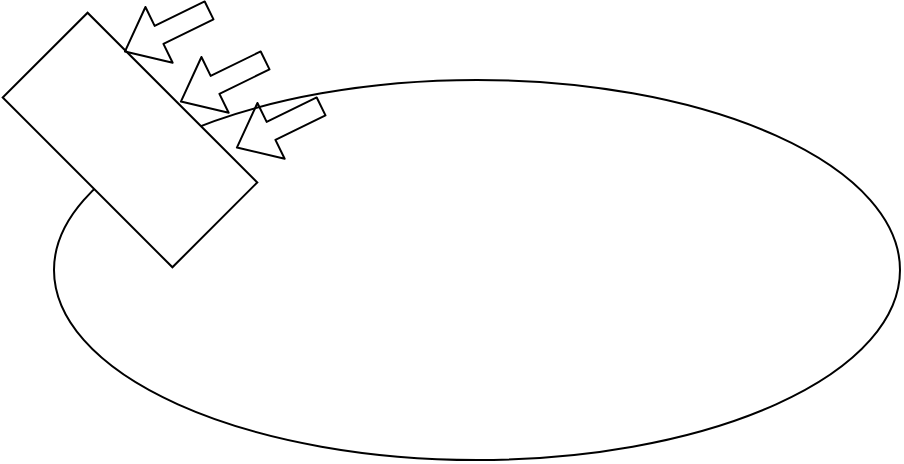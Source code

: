 <mxfile version="13.1.3">
    <diagram id="6hGFLwfOUW9BJ-s0fimq" name="Page-1">
        <mxGraphModel dx="1026" dy="530" grid="0" gridSize="10" guides="1" tooltips="1" connect="1" arrows="1" fold="1" page="0" pageScale="1" pageWidth="827" pageHeight="1169" math="0" shadow="0">
            <root>
                <mxCell id="0"/>
                <mxCell id="1" parent="0"/>
                <mxCell id="10" value="" style="ellipse;whiteSpace=wrap;html=1;" vertex="1" parent="1">
                    <mxGeometry x="202" y="151" width="423" height="190" as="geometry"/>
                </mxCell>
                <mxCell id="11" value="" style="rounded=0;whiteSpace=wrap;html=1;rotation=45;" vertex="1" parent="1">
                    <mxGeometry x="180" y="151" width="120" height="60" as="geometry"/>
                </mxCell>
                <mxCell id="12" value="" style="shape=flexArrow;endArrow=classic;html=1;" edge="1" parent="1">
                    <mxGeometry width="50" height="50" relative="1" as="geometry">
                        <mxPoint x="280" y="116" as="sourcePoint"/>
                        <mxPoint x="237" y="137" as="targetPoint"/>
                    </mxGeometry>
                </mxCell>
                <mxCell id="13" value="" style="shape=flexArrow;endArrow=classic;html=1;" edge="1" parent="1">
                    <mxGeometry width="50" height="50" relative="1" as="geometry">
                        <mxPoint x="336" y="164" as="sourcePoint"/>
                        <mxPoint x="293" y="185" as="targetPoint"/>
                    </mxGeometry>
                </mxCell>
                <mxCell id="14" value="" style="shape=flexArrow;endArrow=classic;html=1;" edge="1" parent="1">
                    <mxGeometry width="50" height="50" relative="1" as="geometry">
                        <mxPoint x="308" y="141" as="sourcePoint"/>
                        <mxPoint x="265" y="162" as="targetPoint"/>
                    </mxGeometry>
                </mxCell>
            </root>
        </mxGraphModel>
    </diagram>
</mxfile>
